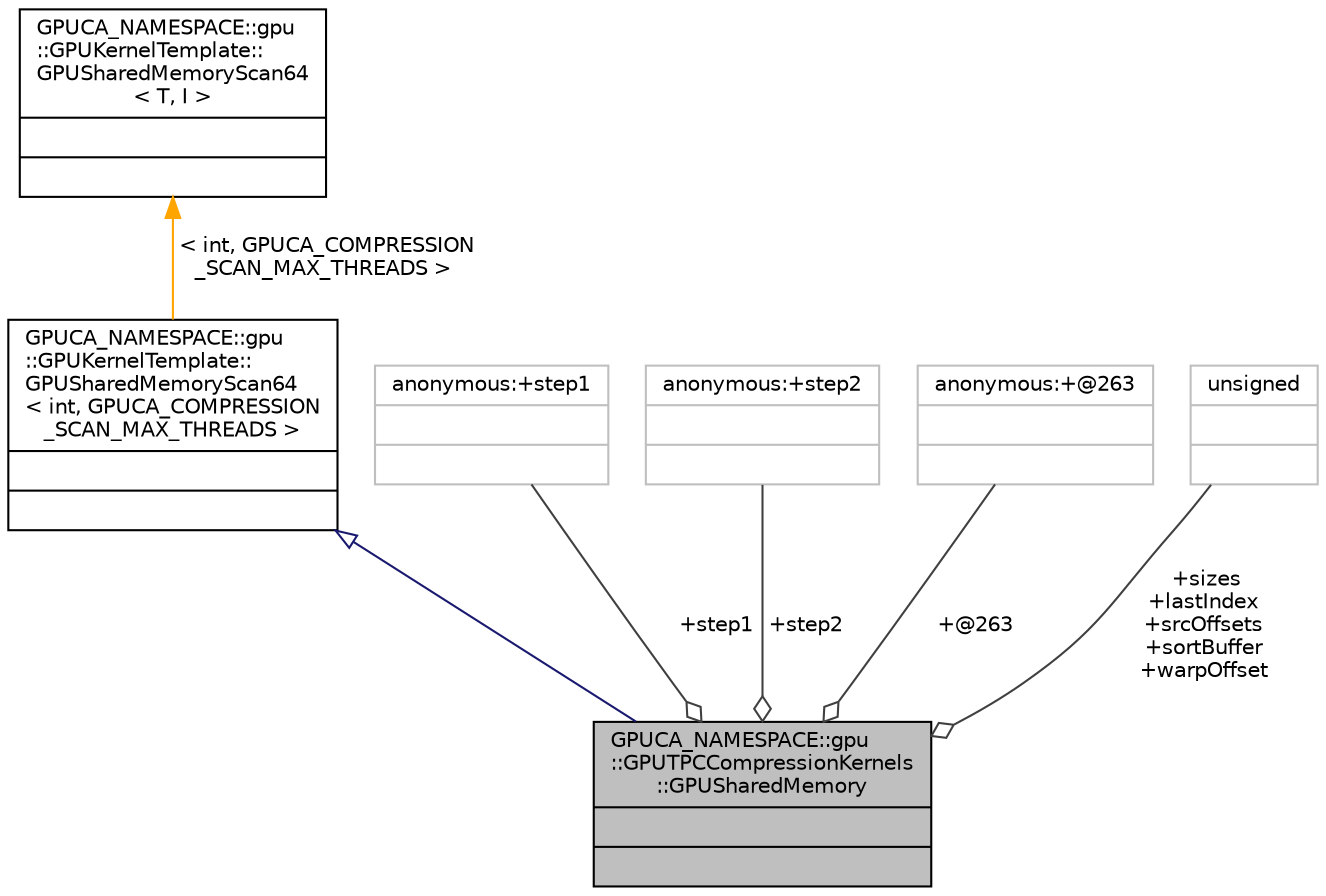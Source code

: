 digraph "GPUCA_NAMESPACE::gpu::GPUTPCCompressionKernels::GPUSharedMemory"
{
 // INTERACTIVE_SVG=YES
  bgcolor="transparent";
  edge [fontname="Helvetica",fontsize="10",labelfontname="Helvetica",labelfontsize="10"];
  node [fontname="Helvetica",fontsize="10",shape=record];
  Node3 [label="{GPUCA_NAMESPACE::gpu\l::GPUTPCCompressionKernels\l::GPUSharedMemory\n||}",height=0.2,width=0.4,color="black", fillcolor="grey75", style="filled", fontcolor="black"];
  Node4 -> Node3 [dir="back",color="midnightblue",fontsize="10",style="solid",arrowtail="onormal",fontname="Helvetica"];
  Node4 [label="{GPUCA_NAMESPACE::gpu\l::GPUKernelTemplate::\lGPUSharedMemoryScan64\l\< int, GPUCA_COMPRESSION\l_SCAN_MAX_THREADS \>\n||}",height=0.2,width=0.4,color="black",URL="$dd/deb/structGPUCA__NAMESPACE_1_1gpu_1_1GPUKernelTemplate_1_1GPUSharedMemoryScan64.html"];
  Node5 -> Node4 [dir="back",color="orange",fontsize="10",style="solid",label=" \< int, GPUCA_COMPRESSION\l_SCAN_MAX_THREADS \>" ,fontname="Helvetica"];
  Node5 [label="{GPUCA_NAMESPACE::gpu\l::GPUKernelTemplate::\lGPUSharedMemoryScan64\l\< T, I \>\n||}",height=0.2,width=0.4,color="black",URL="$dd/deb/structGPUCA__NAMESPACE_1_1gpu_1_1GPUKernelTemplate_1_1GPUSharedMemoryScan64.html"];
  Node6 -> Node3 [color="grey25",fontsize="10",style="solid",label=" +step1" ,arrowhead="odiamond",fontname="Helvetica"];
  Node6 [label="{anonymous:+step1\n||}",height=0.2,width=0.4,color="grey75"];
  Node7 -> Node3 [color="grey25",fontsize="10",style="solid",label=" +step2" ,arrowhead="odiamond",fontname="Helvetica"];
  Node7 [label="{anonymous:+step2\n||}",height=0.2,width=0.4,color="grey75"];
  Node8 -> Node3 [color="grey25",fontsize="10",style="solid",label=" +@263" ,arrowhead="odiamond",fontname="Helvetica"];
  Node8 [label="{anonymous:+@263\n||}",height=0.2,width=0.4,color="grey75"];
  Node9 -> Node3 [color="grey25",fontsize="10",style="solid",label=" +sizes\n+lastIndex\n+srcOffsets\n+sortBuffer\n+warpOffset" ,arrowhead="odiamond",fontname="Helvetica"];
  Node9 [label="{unsigned\n||}",height=0.2,width=0.4,color="grey75"];
}
